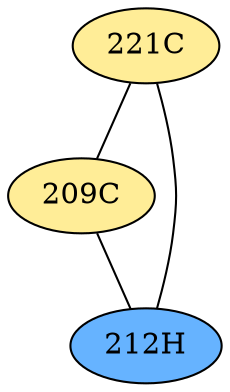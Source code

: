 // The Round Table
graph {
	"221C" [fillcolor="#FFED97" style=radial]
	"209C" [fillcolor="#FFED97" style=radial]
	"221C" -- "209C" [penwidth=1]
	"221C" [fillcolor="#FFED97" style=radial]
	"212H" [fillcolor="#66B3FF" style=radial]
	"221C" -- "212H" [penwidth=1]
	"209C" [fillcolor="#FFED97" style=radial]
	"212H" [fillcolor="#66B3FF" style=radial]
	"209C" -- "212H" [penwidth=1]
}
